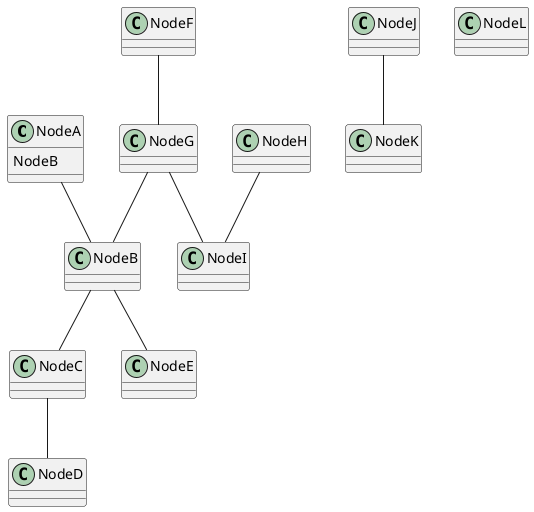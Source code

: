 @startuml
class NodeA {
NodeB
}
class NodeB {
}
class NodeC {
}
class NodeD {
}
class NodeE {
}
class NodeF {
}
class NodeG {
}
class NodeH {
}
class NodeI {
}
class NodeJ {
}
class NodeK {
}
class NodeL {
}
NodeC -- NodeD
NodeB -- NodeE
NodeB -- NodeC
NodeG -- NodeB
NodeG -- NodeI
NodeF -- NodeG
NodeH -- NodeI
NodeA -- NodeB
NodeJ -- NodeK
@enduml

